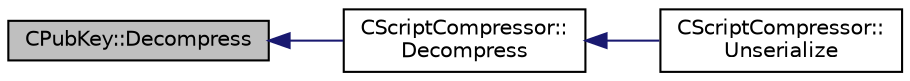 digraph "CPubKey::Decompress"
{
  edge [fontname="Helvetica",fontsize="10",labelfontname="Helvetica",labelfontsize="10"];
  node [fontname="Helvetica",fontsize="10",shape=record];
  rankdir="LR";
  Node203 [label="CPubKey::Decompress",height=0.2,width=0.4,color="black", fillcolor="grey75", style="filled", fontcolor="black"];
  Node203 -> Node204 [dir="back",color="midnightblue",fontsize="10",style="solid",fontname="Helvetica"];
  Node204 [label="CScriptCompressor::\lDecompress",height=0.2,width=0.4,color="black", fillcolor="white", style="filled",URL="$class_c_script_compressor.html#a1feb663ddab3a45218c7cb02f2a25717"];
  Node204 -> Node205 [dir="back",color="midnightblue",fontsize="10",style="solid",fontname="Helvetica"];
  Node205 [label="CScriptCompressor::\lUnserialize",height=0.2,width=0.4,color="black", fillcolor="white", style="filled",URL="$class_c_script_compressor.html#a016fa6e3d2735d95fcf773271da073d5"];
}
